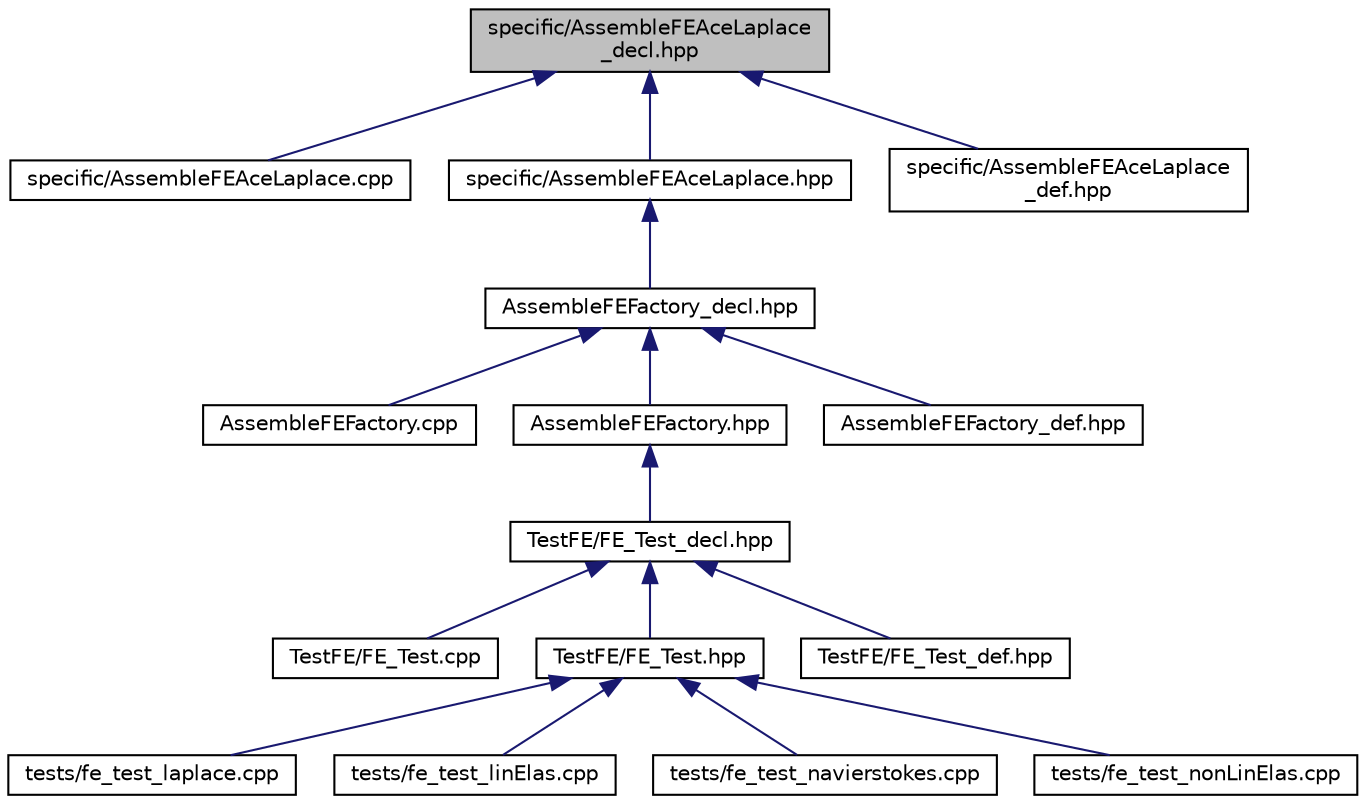 digraph "specific/AssembleFEAceLaplace_decl.hpp"
{
 // LATEX_PDF_SIZE
  edge [fontname="Helvetica",fontsize="10",labelfontname="Helvetica",labelfontsize="10"];
  node [fontname="Helvetica",fontsize="10",shape=record];
  Node1 [label="specific/AssembleFEAceLaplace\l_decl.hpp",height=0.2,width=0.4,color="black", fillcolor="grey75", style="filled", fontcolor="black",tooltip=" "];
  Node1 -> Node2 [dir="back",color="midnightblue",fontsize="10",style="solid"];
  Node2 [label="specific/AssembleFEAceLaplace.cpp",height=0.2,width=0.4,color="black", fillcolor="white", style="filled",URL="$AssembleFEAceLaplace_8cpp.html",tooltip=" "];
  Node1 -> Node3 [dir="back",color="midnightblue",fontsize="10",style="solid"];
  Node3 [label="specific/AssembleFEAceLaplace.hpp",height=0.2,width=0.4,color="black", fillcolor="white", style="filled",URL="$AssembleFEAceLaplace_8hpp.html",tooltip=" "];
  Node3 -> Node4 [dir="back",color="midnightblue",fontsize="10",style="solid"];
  Node4 [label="AssembleFEFactory_decl.hpp",height=0.2,width=0.4,color="black", fillcolor="white", style="filled",URL="$AssembleFEFactory__decl_8hpp.html",tooltip=" "];
  Node4 -> Node5 [dir="back",color="midnightblue",fontsize="10",style="solid"];
  Node5 [label="AssembleFEFactory.cpp",height=0.2,width=0.4,color="black", fillcolor="white", style="filled",URL="$AssembleFEFactory_8cpp.html",tooltip=" "];
  Node4 -> Node6 [dir="back",color="midnightblue",fontsize="10",style="solid"];
  Node6 [label="AssembleFEFactory.hpp",height=0.2,width=0.4,color="black", fillcolor="white", style="filled",URL="$AssembleFEFactory_8hpp.html",tooltip=" "];
  Node6 -> Node7 [dir="back",color="midnightblue",fontsize="10",style="solid"];
  Node7 [label="TestFE/FE_Test_decl.hpp",height=0.2,width=0.4,color="black", fillcolor="white", style="filled",URL="$FE__Test__decl_8hpp.html",tooltip=" "];
  Node7 -> Node8 [dir="back",color="midnightblue",fontsize="10",style="solid"];
  Node8 [label="TestFE/FE_Test.cpp",height=0.2,width=0.4,color="black", fillcolor="white", style="filled",URL="$FE__Test_8cpp.html",tooltip=" "];
  Node7 -> Node9 [dir="back",color="midnightblue",fontsize="10",style="solid"];
  Node9 [label="TestFE/FE_Test.hpp",height=0.2,width=0.4,color="black", fillcolor="white", style="filled",URL="$FE__Test_8hpp.html",tooltip=" "];
  Node9 -> Node10 [dir="back",color="midnightblue",fontsize="10",style="solid"];
  Node10 [label="tests/fe_test_laplace.cpp",height=0.2,width=0.4,color="black", fillcolor="white", style="filled",URL="$fe__test__laplace_8cpp.html",tooltip=" "];
  Node9 -> Node11 [dir="back",color="midnightblue",fontsize="10",style="solid"];
  Node11 [label="tests/fe_test_linElas.cpp",height=0.2,width=0.4,color="black", fillcolor="white", style="filled",URL="$fe__test__linElas_8cpp.html",tooltip=" "];
  Node9 -> Node12 [dir="back",color="midnightblue",fontsize="10",style="solid"];
  Node12 [label="tests/fe_test_navierstokes.cpp",height=0.2,width=0.4,color="black", fillcolor="white", style="filled",URL="$fe__test__navierstokes_8cpp.html",tooltip=" "];
  Node9 -> Node13 [dir="back",color="midnightblue",fontsize="10",style="solid"];
  Node13 [label="tests/fe_test_nonLinElas.cpp",height=0.2,width=0.4,color="black", fillcolor="white", style="filled",URL="$fe__test__nonLinElas_8cpp.html",tooltip=" "];
  Node7 -> Node14 [dir="back",color="midnightblue",fontsize="10",style="solid"];
  Node14 [label="TestFE/FE_Test_def.hpp",height=0.2,width=0.4,color="black", fillcolor="white", style="filled",URL="$FE__Test__def_8hpp.html",tooltip=" "];
  Node4 -> Node15 [dir="back",color="midnightblue",fontsize="10",style="solid"];
  Node15 [label="AssembleFEFactory_def.hpp",height=0.2,width=0.4,color="black", fillcolor="white", style="filled",URL="$AssembleFEFactory__def_8hpp.html",tooltip=" "];
  Node1 -> Node16 [dir="back",color="midnightblue",fontsize="10",style="solid"];
  Node16 [label="specific/AssembleFEAceLaplace\l_def.hpp",height=0.2,width=0.4,color="black", fillcolor="white", style="filled",URL="$AssembleFEAceLaplace__def_8hpp.html",tooltip=" "];
}
